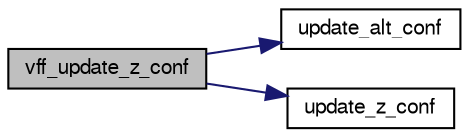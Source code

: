digraph "vff_update_z_conf"
{
  edge [fontname="FreeSans",fontsize="10",labelfontname="FreeSans",labelfontsize="10"];
  node [fontname="FreeSans",fontsize="10",shape=record];
  rankdir="LR";
  Node1 [label="vff_update_z_conf",height=0.2,width=0.4,color="black", fillcolor="grey75", style="filled", fontcolor="black"];
  Node1 -> Node2 [color="midnightblue",fontsize="10",style="solid",fontname="FreeSans"];
  Node2 [label="update_alt_conf",height=0.2,width=0.4,color="black", fillcolor="white", style="filled",URL="$vf__extended__float_8c.html#a8cf6550aed7ee0fab93545ce283d183c",tooltip="Update sensor \"without\" offset (gps, sonar) H = [1 0 0 0 -1]; // state residual y = rangemeter - H * ..."];
  Node1 -> Node3 [color="midnightblue",fontsize="10",style="solid",fontname="FreeSans"];
  Node3 [label="update_z_conf",height=0.2,width=0.4,color="black", fillcolor="white", style="filled",URL="$vf__float_8c.html#aafd7012999c4a5c623b6b6f311ec595a",tooltip="Update altitude. "];
}
